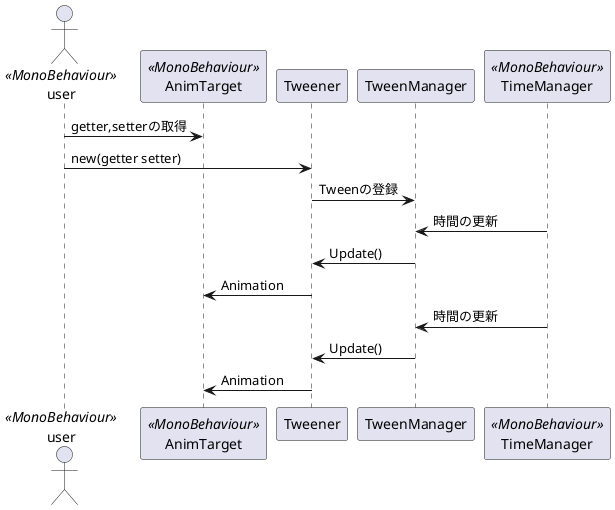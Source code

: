 @startuml Tweenの生成

    actor user <<MonoBehaviour>>
    participant AnimTarget <<MonoBehaviour>>
    participant Tweener
    participant TweenManager
    participant TimeManager <<MonoBehaviour>>

    user->AnimTarget : getter,setterの取得
    user -> Tweener : new(getter setter)
    Tweener->TweenManager : Tweenの登録
    TweenManager<-TimeManager : 時間の更新
    Tweener<-TweenManager : Update()
    AnimTarget<-Tweener : Animation
    TweenManager<-TimeManager : 時間の更新
    Tweener<-TweenManager : Update()
    AnimTarget<-Tweener : Animation



@enduml